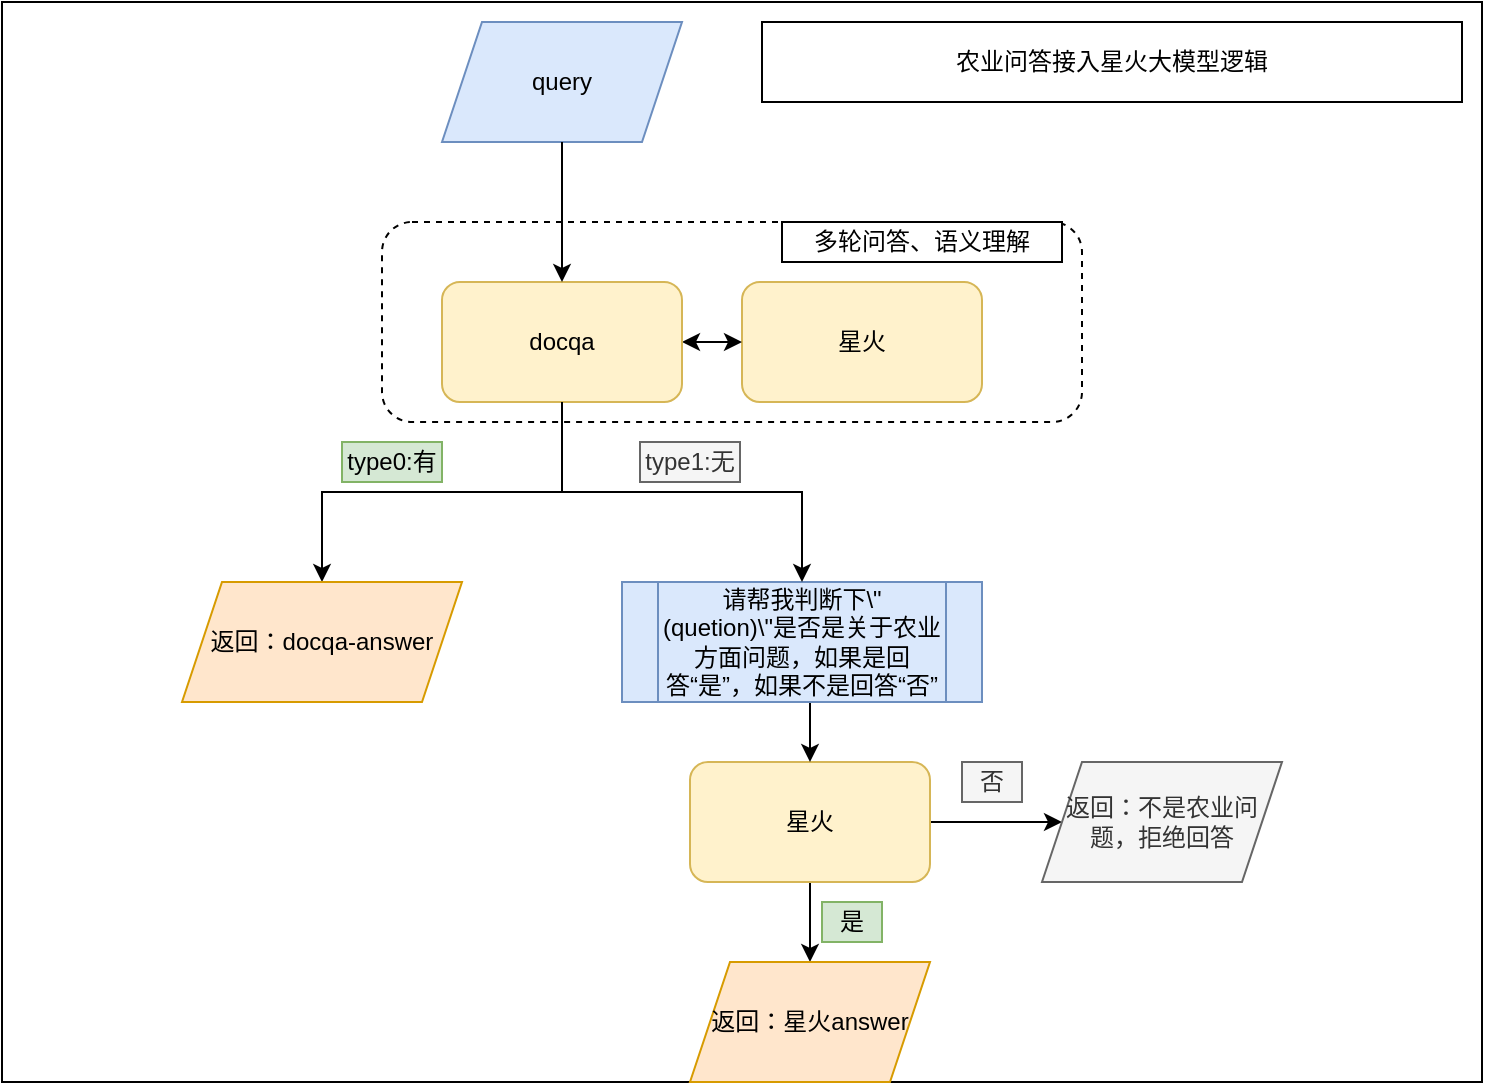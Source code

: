 <mxfile version="21.6.3" type="github">
  <diagram name="第 1 页" id="hIBeBVp01pFhoZsAxozY">
    <mxGraphModel dx="1050" dy="602" grid="1" gridSize="10" guides="1" tooltips="1" connect="1" arrows="1" fold="1" page="1" pageScale="1" pageWidth="827" pageHeight="1169" math="0" shadow="0">
      <root>
        <mxCell id="0" />
        <mxCell id="1" parent="0" />
        <mxCell id="q55ktUsBajNZYjp9DNrL-22" value="" style="rounded=0;whiteSpace=wrap;html=1;" parent="1" vertex="1">
          <mxGeometry x="70" y="50" width="740" height="540" as="geometry" />
        </mxCell>
        <mxCell id="q55ktUsBajNZYjp9DNrL-6" style="edgeStyle=orthogonalEdgeStyle;rounded=0;orthogonalLoop=1;jettySize=auto;html=1;exitX=0.5;exitY=1;exitDx=0;exitDy=0;entryX=0.5;entryY=0;entryDx=0;entryDy=0;" parent="1" source="q55ktUsBajNZYjp9DNrL-1" target="q55ktUsBajNZYjp9DNrL-2" edge="1">
          <mxGeometry relative="1" as="geometry" />
        </mxCell>
        <mxCell id="taQTEr-9GJzG5eK0lL1U-10" style="edgeStyle=orthogonalEdgeStyle;rounded=0;orthogonalLoop=1;jettySize=auto;html=1;exitX=1;exitY=0.5;exitDx=0;exitDy=0;entryX=0;entryY=0.5;entryDx=0;entryDy=0;endArrow=classic;endFill=1;startArrow=classic;startFill=1;" edge="1" parent="1" source="q55ktUsBajNZYjp9DNrL-1" target="taQTEr-9GJzG5eK0lL1U-8">
          <mxGeometry relative="1" as="geometry" />
        </mxCell>
        <mxCell id="q55ktUsBajNZYjp9DNrL-2" value="返回：docqa-answer" style="shape=parallelogram;perimeter=parallelogramPerimeter;whiteSpace=wrap;html=1;fixedSize=1;fillColor=#ffe6cc;strokeColor=#d79b00;" parent="1" vertex="1">
          <mxGeometry x="160" y="340" width="140" height="60" as="geometry" />
        </mxCell>
        <mxCell id="q55ktUsBajNZYjp9DNrL-3" value="query" style="shape=parallelogram;perimeter=parallelogramPerimeter;whiteSpace=wrap;html=1;fixedSize=1;fillColor=#dae8fc;strokeColor=#6c8ebf;" parent="1" vertex="1">
          <mxGeometry x="290" y="60" width="120" height="60" as="geometry" />
        </mxCell>
        <mxCell id="q55ktUsBajNZYjp9DNrL-5" value="type0:有" style="rounded=0;whiteSpace=wrap;html=1;fillColor=#d5e8d4;strokeColor=#82b366;" parent="1" vertex="1">
          <mxGeometry x="240" y="270" width="50" height="20" as="geometry" />
        </mxCell>
        <mxCell id="q55ktUsBajNZYjp9DNrL-21" style="edgeStyle=orthogonalEdgeStyle;rounded=0;orthogonalLoop=1;jettySize=auto;html=1;exitX=0.5;exitY=1;exitDx=0;exitDy=0;entryX=0.5;entryY=0;entryDx=0;entryDy=0;" parent="1" source="q55ktUsBajNZYjp9DNrL-8" target="q55ktUsBajNZYjp9DNrL-20" edge="1">
          <mxGeometry relative="1" as="geometry" />
        </mxCell>
        <mxCell id="taQTEr-9GJzG5eK0lL1U-7" style="edgeStyle=orthogonalEdgeStyle;rounded=0;orthogonalLoop=1;jettySize=auto;html=1;exitX=1;exitY=0.5;exitDx=0;exitDy=0;entryX=0;entryY=0.5;entryDx=0;entryDy=0;" edge="1" parent="1" source="q55ktUsBajNZYjp9DNrL-8" target="q55ktUsBajNZYjp9DNrL-14">
          <mxGeometry relative="1" as="geometry" />
        </mxCell>
        <mxCell id="q55ktUsBajNZYjp9DNrL-8" value="星火" style="rounded=1;whiteSpace=wrap;html=1;fillColor=#fff2cc;strokeColor=#d6b656;" parent="1" vertex="1">
          <mxGeometry x="414" y="430" width="120" height="60" as="geometry" />
        </mxCell>
        <mxCell id="q55ktUsBajNZYjp9DNrL-10" value="type1:无" style="rounded=0;whiteSpace=wrap;html=1;fillColor=#f5f5f5;fontColor=#333333;strokeColor=#666666;" parent="1" vertex="1">
          <mxGeometry x="389" y="270" width="50" height="20" as="geometry" />
        </mxCell>
        <mxCell id="taQTEr-9GJzG5eK0lL1U-5" style="edgeStyle=orthogonalEdgeStyle;rounded=0;orthogonalLoop=1;jettySize=auto;html=1;exitX=0.5;exitY=1;exitDx=0;exitDy=0;entryX=0.5;entryY=0;entryDx=0;entryDy=0;" edge="1" parent="1" source="q55ktUsBajNZYjp9DNrL-11" target="q55ktUsBajNZYjp9DNrL-8">
          <mxGeometry relative="1" as="geometry" />
        </mxCell>
        <mxCell id="q55ktUsBajNZYjp9DNrL-11" value="请帮我判断下\&quot;(quetion)\&quot;是否是关于农业方面问题，如果是回答“是”，如果不是回答“否”" style="shape=process;whiteSpace=wrap;html=1;backgroundOutline=1;fillColor=#dae8fc;strokeColor=#6c8ebf;" parent="1" vertex="1">
          <mxGeometry x="380" y="340" width="180" height="60" as="geometry" />
        </mxCell>
        <mxCell id="q55ktUsBajNZYjp9DNrL-14" value="返回：不是农业问题，拒绝回答" style="shape=parallelogram;perimeter=parallelogramPerimeter;whiteSpace=wrap;html=1;fixedSize=1;fillColor=#f5f5f5;fontColor=#333333;strokeColor=#666666;" parent="1" vertex="1">
          <mxGeometry x="590" y="430" width="120" height="60" as="geometry" />
        </mxCell>
        <mxCell id="taQTEr-9GJzG5eK0lL1U-11" value="" style="rounded=1;whiteSpace=wrap;html=1;dashed=1;" vertex="1" parent="1">
          <mxGeometry x="260" y="160" width="350" height="100" as="geometry" />
        </mxCell>
        <mxCell id="q55ktUsBajNZYjp9DNrL-16" value="是" style="rounded=0;whiteSpace=wrap;html=1;fillColor=#d5e8d4;strokeColor=#82b366;" parent="1" vertex="1">
          <mxGeometry x="480" y="500" width="30" height="20" as="geometry" />
        </mxCell>
        <mxCell id="q55ktUsBajNZYjp9DNrL-17" value="否" style="rounded=0;whiteSpace=wrap;html=1;fillColor=#f5f5f5;fontColor=#333333;strokeColor=#666666;" parent="1" vertex="1">
          <mxGeometry x="550" y="430" width="30" height="20" as="geometry" />
        </mxCell>
        <mxCell id="q55ktUsBajNZYjp9DNrL-20" value="返回：星火answer" style="shape=parallelogram;perimeter=parallelogramPerimeter;whiteSpace=wrap;html=1;fixedSize=1;fillColor=#ffe6cc;strokeColor=#d79b00;" parent="1" vertex="1">
          <mxGeometry x="414" y="530" width="120" height="60" as="geometry" />
        </mxCell>
        <mxCell id="q55ktUsBajNZYjp9DNrL-23" value="农业问答接入星火大模型逻辑" style="rounded=0;whiteSpace=wrap;html=1;" parent="1" vertex="1">
          <mxGeometry x="450" y="60" width="350" height="40" as="geometry" />
        </mxCell>
        <mxCell id="taQTEr-9GJzG5eK0lL1U-8" value="星火" style="rounded=1;whiteSpace=wrap;html=1;fillColor=#fff2cc;strokeColor=#d6b656;" vertex="1" parent="1">
          <mxGeometry x="440" y="190" width="120" height="60" as="geometry" />
        </mxCell>
        <mxCell id="taQTEr-9GJzG5eK0lL1U-13" style="edgeStyle=orthogonalEdgeStyle;rounded=0;orthogonalLoop=1;jettySize=auto;html=1;exitX=1;exitY=0.5;exitDx=0;exitDy=0;entryX=0;entryY=0.5;entryDx=0;entryDy=0;startArrow=classic;startFill=1;" edge="1" parent="1" source="q55ktUsBajNZYjp9DNrL-1" target="taQTEr-9GJzG5eK0lL1U-8">
          <mxGeometry relative="1" as="geometry" />
        </mxCell>
        <mxCell id="q55ktUsBajNZYjp9DNrL-1" value="docqa" style="rounded=1;whiteSpace=wrap;html=1;fillColor=#fff2cc;strokeColor=#d6b656;" parent="1" vertex="1">
          <mxGeometry x="290" y="190" width="120" height="60" as="geometry" />
        </mxCell>
        <mxCell id="taQTEr-9GJzG5eK0lL1U-4" style="edgeStyle=orthogonalEdgeStyle;rounded=0;orthogonalLoop=1;jettySize=auto;html=1;exitX=0.5;exitY=1;exitDx=0;exitDy=0;" edge="1" parent="1" source="q55ktUsBajNZYjp9DNrL-1" target="q55ktUsBajNZYjp9DNrL-11">
          <mxGeometry relative="1" as="geometry" />
        </mxCell>
        <mxCell id="taQTEr-9GJzG5eK0lL1U-9" style="edgeStyle=orthogonalEdgeStyle;rounded=0;orthogonalLoop=1;jettySize=auto;html=1;exitX=0.5;exitY=1;exitDx=0;exitDy=0;" edge="1" parent="1" source="q55ktUsBajNZYjp9DNrL-3" target="q55ktUsBajNZYjp9DNrL-1">
          <mxGeometry relative="1" as="geometry" />
        </mxCell>
        <mxCell id="taQTEr-9GJzG5eK0lL1U-12" value="多轮问答、语义理解" style="rounded=0;whiteSpace=wrap;html=1;" vertex="1" parent="1">
          <mxGeometry x="460" y="160" width="140" height="20" as="geometry" />
        </mxCell>
      </root>
    </mxGraphModel>
  </diagram>
</mxfile>
